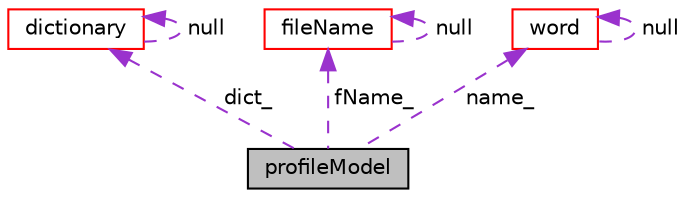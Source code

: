 digraph "profileModel"
{
  bgcolor="transparent";
  edge [fontname="Helvetica",fontsize="10",labelfontname="Helvetica",labelfontsize="10"];
  node [fontname="Helvetica",fontsize="10",shape=record];
  Node3 [label="profileModel",height=0.2,width=0.4,color="black", fillcolor="grey75", style="filled", fontcolor="black"];
  Node4 -> Node3 [dir="back",color="darkorchid3",fontsize="10",style="dashed",label=" dict_" ,fontname="Helvetica"];
  Node4 [label="dictionary",height=0.2,width=0.4,color="red",URL="$a27129.html",tooltip="A list of keyword definitions, which are a keyword followed by any number of values (e..."];
  Node4 -> Node4 [dir="back",color="darkorchid3",fontsize="10",style="dashed",label=" null" ,fontname="Helvetica"];
  Node9 -> Node3 [dir="back",color="darkorchid3",fontsize="10",style="dashed",label=" fName_" ,fontname="Helvetica"];
  Node9 [label="fileName",height=0.2,width=0.4,color="red",URL="$a29541.html",tooltip="A class for handling file names. "];
  Node9 -> Node9 [dir="back",color="darkorchid3",fontsize="10",style="dashed",label=" null" ,fontname="Helvetica"];
  Node12 -> Node3 [dir="back",color="darkorchid3",fontsize="10",style="dashed",label=" name_" ,fontname="Helvetica"];
  Node12 [label="word",height=0.2,width=0.4,color="red",URL="$a29565.html",tooltip="A class for handling words, derived from string. "];
  Node12 -> Node12 [dir="back",color="darkorchid3",fontsize="10",style="dashed",label=" null" ,fontname="Helvetica"];
}
